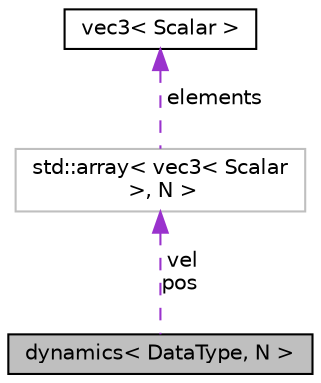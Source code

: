 digraph "dynamics&lt; DataType, N &gt;"
{
  edge [fontname="Helvetica",fontsize="10",labelfontname="Helvetica",labelfontsize="10"];
  node [fontname="Helvetica",fontsize="10",shape=record];
  Node1 [label="dynamics\< DataType, N \>",height=0.2,width=0.4,color="black", fillcolor="grey75", style="filled", fontcolor="black"];
  Node2 -> Node1 [dir="back",color="darkorchid3",fontsize="10",style="dashed",label=" vel\npos" ];
  Node2 [label="std::array\< vec3\< Scalar\l \>, N \>",height=0.2,width=0.4,color="grey75", fillcolor="white", style="filled"];
  Node3 -> Node2 [dir="back",color="darkorchid3",fontsize="10",style="dashed",label=" elements" ];
  Node3 [label="vec3\< Scalar \>",height=0.2,width=0.4,color="black", fillcolor="white", style="filled",URL="$structvec3.html"];
}
